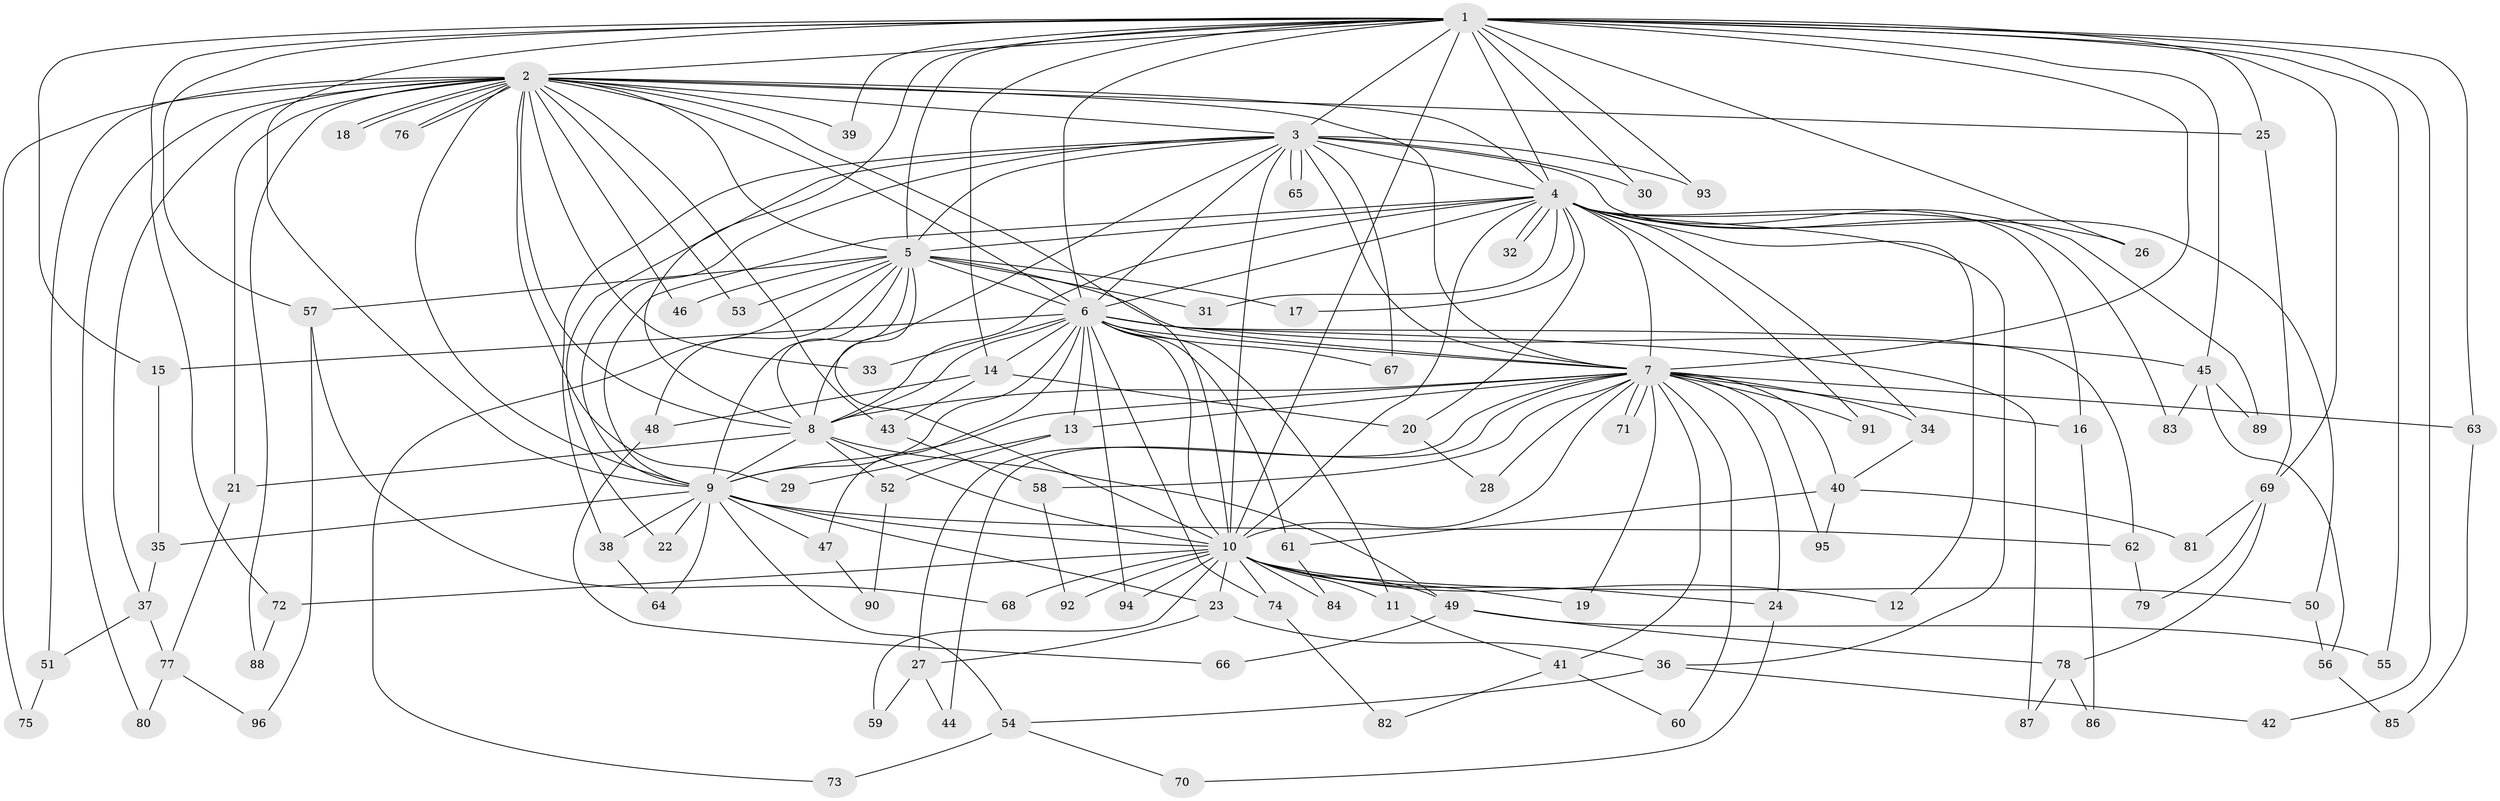 // Generated by graph-tools (version 1.1) at 2025/49/03/09/25 03:49:39]
// undirected, 96 vertices, 217 edges
graph export_dot {
graph [start="1"]
  node [color=gray90,style=filled];
  1;
  2;
  3;
  4;
  5;
  6;
  7;
  8;
  9;
  10;
  11;
  12;
  13;
  14;
  15;
  16;
  17;
  18;
  19;
  20;
  21;
  22;
  23;
  24;
  25;
  26;
  27;
  28;
  29;
  30;
  31;
  32;
  33;
  34;
  35;
  36;
  37;
  38;
  39;
  40;
  41;
  42;
  43;
  44;
  45;
  46;
  47;
  48;
  49;
  50;
  51;
  52;
  53;
  54;
  55;
  56;
  57;
  58;
  59;
  60;
  61;
  62;
  63;
  64;
  65;
  66;
  67;
  68;
  69;
  70;
  71;
  72;
  73;
  74;
  75;
  76;
  77;
  78;
  79;
  80;
  81;
  82;
  83;
  84;
  85;
  86;
  87;
  88;
  89;
  90;
  91;
  92;
  93;
  94;
  95;
  96;
  1 -- 2;
  1 -- 3;
  1 -- 4;
  1 -- 5;
  1 -- 6;
  1 -- 7;
  1 -- 8;
  1 -- 9;
  1 -- 10;
  1 -- 14;
  1 -- 15;
  1 -- 25;
  1 -- 26;
  1 -- 30;
  1 -- 39;
  1 -- 42;
  1 -- 45;
  1 -- 55;
  1 -- 57;
  1 -- 63;
  1 -- 69;
  1 -- 72;
  1 -- 93;
  2 -- 3;
  2 -- 4;
  2 -- 5;
  2 -- 6;
  2 -- 7;
  2 -- 8;
  2 -- 9;
  2 -- 10;
  2 -- 18;
  2 -- 18;
  2 -- 21;
  2 -- 25;
  2 -- 29;
  2 -- 33;
  2 -- 37;
  2 -- 39;
  2 -- 43;
  2 -- 46;
  2 -- 51;
  2 -- 53;
  2 -- 75;
  2 -- 76;
  2 -- 76;
  2 -- 80;
  2 -- 88;
  3 -- 4;
  3 -- 5;
  3 -- 6;
  3 -- 7;
  3 -- 8;
  3 -- 9;
  3 -- 10;
  3 -- 22;
  3 -- 30;
  3 -- 38;
  3 -- 50;
  3 -- 65;
  3 -- 65;
  3 -- 67;
  3 -- 93;
  4 -- 5;
  4 -- 6;
  4 -- 7;
  4 -- 8;
  4 -- 9;
  4 -- 10;
  4 -- 12;
  4 -- 16;
  4 -- 17;
  4 -- 20;
  4 -- 26;
  4 -- 31;
  4 -- 32;
  4 -- 32;
  4 -- 34;
  4 -- 36;
  4 -- 83;
  4 -- 89;
  4 -- 91;
  5 -- 6;
  5 -- 7;
  5 -- 8;
  5 -- 9;
  5 -- 10;
  5 -- 17;
  5 -- 31;
  5 -- 46;
  5 -- 48;
  5 -- 53;
  5 -- 57;
  5 -- 73;
  6 -- 7;
  6 -- 8;
  6 -- 9;
  6 -- 10;
  6 -- 11;
  6 -- 13;
  6 -- 14;
  6 -- 15;
  6 -- 33;
  6 -- 45;
  6 -- 47;
  6 -- 61;
  6 -- 62;
  6 -- 67;
  6 -- 74;
  6 -- 87;
  6 -- 94;
  7 -- 8;
  7 -- 9;
  7 -- 10;
  7 -- 13;
  7 -- 16;
  7 -- 19;
  7 -- 24;
  7 -- 27;
  7 -- 28;
  7 -- 34;
  7 -- 40;
  7 -- 41;
  7 -- 44;
  7 -- 58;
  7 -- 60;
  7 -- 63;
  7 -- 71;
  7 -- 71;
  7 -- 91;
  7 -- 95;
  8 -- 9;
  8 -- 10;
  8 -- 21;
  8 -- 49;
  8 -- 52;
  9 -- 10;
  9 -- 22;
  9 -- 23;
  9 -- 35;
  9 -- 38;
  9 -- 47;
  9 -- 54;
  9 -- 62;
  9 -- 64;
  10 -- 11;
  10 -- 12;
  10 -- 19;
  10 -- 23;
  10 -- 24;
  10 -- 49;
  10 -- 50;
  10 -- 59;
  10 -- 68;
  10 -- 72;
  10 -- 74;
  10 -- 84;
  10 -- 92;
  10 -- 94;
  11 -- 41;
  13 -- 29;
  13 -- 52;
  14 -- 20;
  14 -- 43;
  14 -- 48;
  15 -- 35;
  16 -- 86;
  20 -- 28;
  21 -- 77;
  23 -- 27;
  23 -- 36;
  24 -- 70;
  25 -- 69;
  27 -- 44;
  27 -- 59;
  34 -- 40;
  35 -- 37;
  36 -- 42;
  36 -- 54;
  37 -- 51;
  37 -- 77;
  38 -- 64;
  40 -- 61;
  40 -- 81;
  40 -- 95;
  41 -- 60;
  41 -- 82;
  43 -- 58;
  45 -- 56;
  45 -- 83;
  45 -- 89;
  47 -- 90;
  48 -- 66;
  49 -- 55;
  49 -- 66;
  49 -- 78;
  50 -- 56;
  51 -- 75;
  52 -- 90;
  54 -- 70;
  54 -- 73;
  56 -- 85;
  57 -- 68;
  57 -- 96;
  58 -- 92;
  61 -- 84;
  62 -- 79;
  63 -- 85;
  69 -- 78;
  69 -- 79;
  69 -- 81;
  72 -- 88;
  74 -- 82;
  77 -- 80;
  77 -- 96;
  78 -- 86;
  78 -- 87;
}
